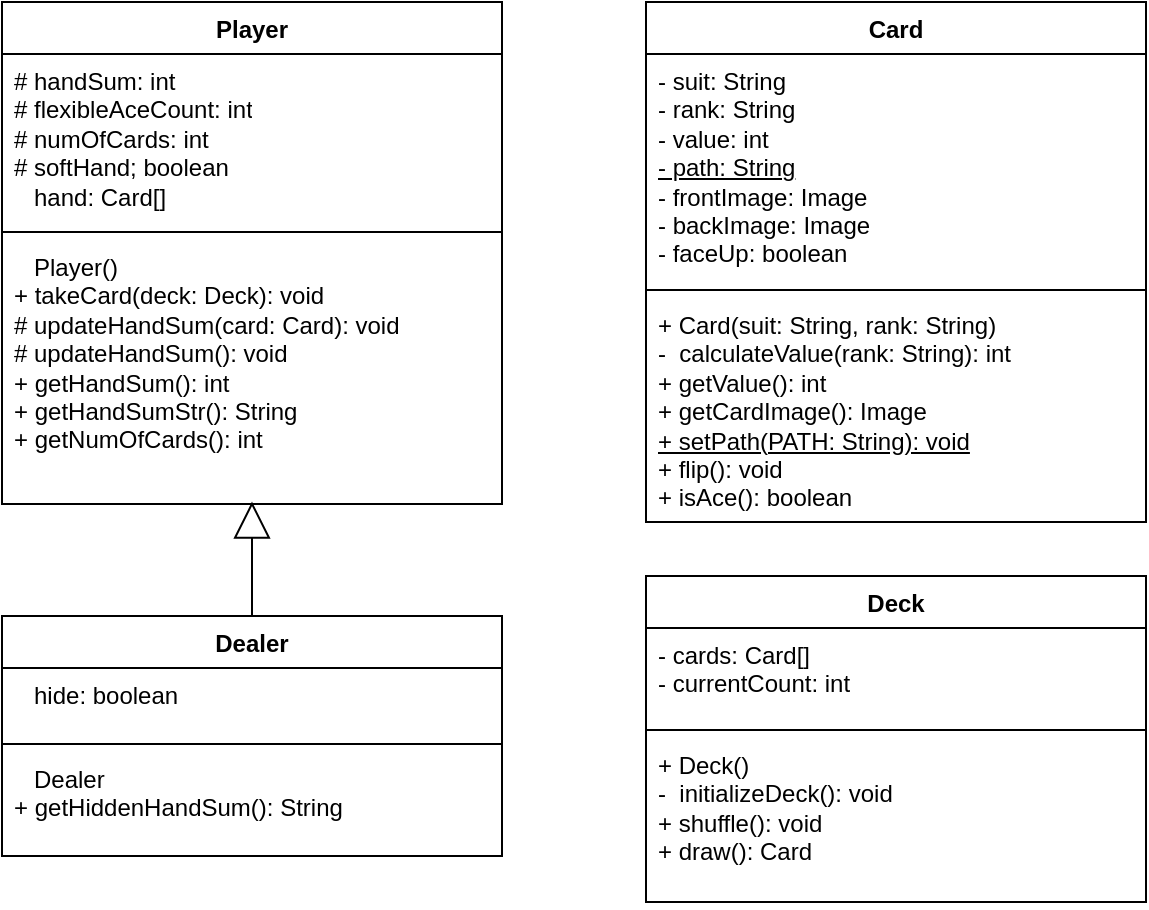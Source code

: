 <mxfile version="21.5.0" type="github">
  <diagram id="C5RBs43oDa-KdzZeNtuy" name="Page-1">
    <mxGraphModel dx="1176" dy="502" grid="0" gridSize="10" guides="1" tooltips="1" connect="1" arrows="1" fold="1" page="1" pageScale="1" pageWidth="827" pageHeight="1169" math="0" shadow="0">
      <root>
        <mxCell id="WIyWlLk6GJQsqaUBKTNV-0" />
        <mxCell id="WIyWlLk6GJQsqaUBKTNV-1" parent="WIyWlLk6GJQsqaUBKTNV-0" />
        <mxCell id="pOo4DCoxOqDHQJTuq7mG-2" value="Card" style="swimlane;fontStyle=1;align=center;verticalAlign=top;childLayout=stackLayout;horizontal=1;startSize=26;horizontalStack=0;resizeParent=1;resizeParentMax=0;resizeLast=0;collapsible=1;marginBottom=0;whiteSpace=wrap;html=1;" parent="WIyWlLk6GJQsqaUBKTNV-1" vertex="1">
          <mxGeometry x="452" y="28" width="250" height="260" as="geometry" />
        </mxCell>
        <mxCell id="pOo4DCoxOqDHQJTuq7mG-3" value="- suit: String&lt;br&gt;- rank: String&lt;br&gt;- value: int&lt;br&gt;&lt;u&gt;- path: String&lt;/u&gt;&lt;br&gt;- frontImage: Image&lt;br&gt;- backImage: Image&lt;br&gt;- faceUp: boolean" style="text;strokeColor=none;fillColor=none;align=left;verticalAlign=top;spacingLeft=4;spacingRight=4;overflow=hidden;rotatable=0;points=[[0,0.5],[1,0.5]];portConstraint=eastwest;whiteSpace=wrap;html=1;" parent="pOo4DCoxOqDHQJTuq7mG-2" vertex="1">
          <mxGeometry y="26" width="250" height="114" as="geometry" />
        </mxCell>
        <mxCell id="pOo4DCoxOqDHQJTuq7mG-4" value="" style="line;strokeWidth=1;fillColor=none;align=left;verticalAlign=middle;spacingTop=-1;spacingLeft=3;spacingRight=3;rotatable=0;labelPosition=right;points=[];portConstraint=eastwest;strokeColor=inherit;" parent="pOo4DCoxOqDHQJTuq7mG-2" vertex="1">
          <mxGeometry y="140" width="250" height="8" as="geometry" />
        </mxCell>
        <mxCell id="pOo4DCoxOqDHQJTuq7mG-5" value="+ Card(suit: String, rank: String)&lt;br&gt;-&amp;nbsp; calculateValue(rank: String): int&lt;br&gt;+ getValue(): int&lt;br&gt;+ getCardImage(): Image&lt;br&gt;&lt;u&gt;+ setPath(PATH: String): void&lt;/u&gt;&lt;br&gt;+ flip(): void&lt;br&gt;+ isAce(): boolean" style="text;strokeColor=none;fillColor=none;align=left;verticalAlign=top;spacingLeft=4;spacingRight=4;overflow=hidden;rotatable=0;points=[[0,0.5],[1,0.5]];portConstraint=eastwest;whiteSpace=wrap;html=1;" parent="pOo4DCoxOqDHQJTuq7mG-2" vertex="1">
          <mxGeometry y="148" width="250" height="112" as="geometry" />
        </mxCell>
        <mxCell id="pOo4DCoxOqDHQJTuq7mG-6" value="Deck" style="swimlane;fontStyle=1;align=center;verticalAlign=top;childLayout=stackLayout;horizontal=1;startSize=26;horizontalStack=0;resizeParent=1;resizeParentMax=0;resizeLast=0;collapsible=1;marginBottom=0;whiteSpace=wrap;html=1;" parent="WIyWlLk6GJQsqaUBKTNV-1" vertex="1">
          <mxGeometry x="452" y="315" width="250" height="163" as="geometry" />
        </mxCell>
        <mxCell id="pOo4DCoxOqDHQJTuq7mG-7" value="&lt;div&gt;&lt;span style=&quot;background-color: initial;&quot;&gt;- cards: Card[]&lt;/span&gt;&lt;br&gt;&lt;/div&gt;&lt;div&gt;- currentCount: int&lt;/div&gt;" style="text;strokeColor=none;fillColor=none;align=left;verticalAlign=top;spacingLeft=4;spacingRight=4;overflow=hidden;rotatable=0;points=[[0,0.5],[1,0.5]];portConstraint=eastwest;whiteSpace=wrap;html=1;" parent="pOo4DCoxOqDHQJTuq7mG-6" vertex="1">
          <mxGeometry y="26" width="250" height="47" as="geometry" />
        </mxCell>
        <mxCell id="pOo4DCoxOqDHQJTuq7mG-8" value="" style="line;strokeWidth=1;fillColor=none;align=left;verticalAlign=middle;spacingTop=-1;spacingLeft=3;spacingRight=3;rotatable=0;labelPosition=right;points=[];portConstraint=eastwest;strokeColor=inherit;" parent="pOo4DCoxOqDHQJTuq7mG-6" vertex="1">
          <mxGeometry y="73" width="250" height="8" as="geometry" />
        </mxCell>
        <mxCell id="pOo4DCoxOqDHQJTuq7mG-9" value="&lt;div&gt;&lt;span style=&quot;background-color: initial;&quot;&gt;+ Deck()&lt;/span&gt;&lt;br&gt;&lt;/div&gt;&lt;div&gt;-&amp;nbsp; initializeDeck(): void&lt;/div&gt;&lt;div&gt;+ shuffle(): void&lt;/div&gt;&lt;div&gt;+ draw(): Card&lt;/div&gt;&lt;div&gt;&lt;br&gt;&lt;/div&gt;" style="text;strokeColor=none;fillColor=none;align=left;verticalAlign=top;spacingLeft=4;spacingRight=4;overflow=hidden;rotatable=0;points=[[0,0.5],[1,0.5]];portConstraint=eastwest;whiteSpace=wrap;html=1;" parent="pOo4DCoxOqDHQJTuq7mG-6" vertex="1">
          <mxGeometry y="81" width="250" height="82" as="geometry" />
        </mxCell>
        <mxCell id="pOo4DCoxOqDHQJTuq7mG-10" value="Player" style="swimlane;fontStyle=1;align=center;verticalAlign=top;childLayout=stackLayout;horizontal=1;startSize=26;horizontalStack=0;resizeParent=1;resizeParentMax=0;resizeLast=0;collapsible=1;marginBottom=0;whiteSpace=wrap;html=1;" parent="WIyWlLk6GJQsqaUBKTNV-1" vertex="1">
          <mxGeometry x="130" y="28" width="250" height="251" as="geometry" />
        </mxCell>
        <mxCell id="pOo4DCoxOqDHQJTuq7mG-11" value="&lt;div&gt;&lt;span style=&quot;background-color: initial;&quot;&gt;# handSum: int&lt;/span&gt;&lt;br&gt;&lt;/div&gt;&lt;div&gt;# flexibleAceCount: int&lt;/div&gt;&lt;div&gt;# numOfCards: int&lt;/div&gt;&lt;div&gt;# softHand; boolean&lt;/div&gt;&lt;div&gt;&amp;nbsp; &amp;nbsp;hand: Card[]&lt;/div&gt;&lt;div&gt;&lt;br&gt;&lt;/div&gt;" style="text;strokeColor=none;fillColor=none;align=left;verticalAlign=top;spacingLeft=4;spacingRight=4;overflow=hidden;rotatable=0;points=[[0,0.5],[1,0.5]];portConstraint=eastwest;whiteSpace=wrap;html=1;" parent="pOo4DCoxOqDHQJTuq7mG-10" vertex="1">
          <mxGeometry y="26" width="250" height="85" as="geometry" />
        </mxCell>
        <mxCell id="pOo4DCoxOqDHQJTuq7mG-12" value="" style="line;strokeWidth=1;fillColor=none;align=left;verticalAlign=middle;spacingTop=-1;spacingLeft=3;spacingRight=3;rotatable=0;labelPosition=right;points=[];portConstraint=eastwest;strokeColor=inherit;" parent="pOo4DCoxOqDHQJTuq7mG-10" vertex="1">
          <mxGeometry y="111" width="250" height="8" as="geometry" />
        </mxCell>
        <mxCell id="pOo4DCoxOqDHQJTuq7mG-13" value="&lt;div&gt;&lt;span style=&quot;background-color: initial;&quot;&gt;&amp;nbsp; &amp;nbsp;Player()&lt;/span&gt;&lt;br&gt;&lt;/div&gt;&lt;div&gt;+ takeCard(deck: Deck): void&lt;/div&gt;&lt;div&gt;# updateHandSum(card: Card): void&lt;/div&gt;&lt;div&gt;# updateHandSum(): void&lt;/div&gt;&lt;div&gt;+ getHandSum(): int&lt;/div&gt;&lt;div&gt;+ getHandSumStr(): String&lt;/div&gt;&lt;div&gt;+ getNumOfCards(): int&lt;/div&gt;&lt;div&gt;&lt;br&gt;&lt;/div&gt;" style="text;strokeColor=none;fillColor=none;align=left;verticalAlign=top;spacingLeft=4;spacingRight=4;overflow=hidden;rotatable=0;points=[[0,0.5],[1,0.5]];portConstraint=eastwest;whiteSpace=wrap;html=1;" parent="pOo4DCoxOqDHQJTuq7mG-10" vertex="1">
          <mxGeometry y="119" width="250" height="132" as="geometry" />
        </mxCell>
        <mxCell id="pOo4DCoxOqDHQJTuq7mG-14" value="Dealer" style="swimlane;fontStyle=1;align=center;verticalAlign=top;childLayout=stackLayout;horizontal=1;startSize=26;horizontalStack=0;resizeParent=1;resizeParentMax=0;resizeLast=0;collapsible=1;marginBottom=0;whiteSpace=wrap;html=1;" parent="WIyWlLk6GJQsqaUBKTNV-1" vertex="1">
          <mxGeometry x="130" y="335" width="250" height="120" as="geometry" />
        </mxCell>
        <mxCell id="pOo4DCoxOqDHQJTuq7mG-15" value="&lt;div&gt;&amp;nbsp; &amp;nbsp;hide: boolean&lt;/div&gt;&lt;div&gt;&lt;br&gt;&lt;/div&gt;" style="text;strokeColor=none;fillColor=none;align=left;verticalAlign=top;spacingLeft=4;spacingRight=4;overflow=hidden;rotatable=0;points=[[0,0.5],[1,0.5]];portConstraint=eastwest;whiteSpace=wrap;html=1;" parent="pOo4DCoxOqDHQJTuq7mG-14" vertex="1">
          <mxGeometry y="26" width="250" height="34" as="geometry" />
        </mxCell>
        <mxCell id="pOo4DCoxOqDHQJTuq7mG-16" value="" style="line;strokeWidth=1;fillColor=none;align=left;verticalAlign=middle;spacingTop=-1;spacingLeft=3;spacingRight=3;rotatable=0;labelPosition=right;points=[];portConstraint=eastwest;strokeColor=inherit;" parent="pOo4DCoxOqDHQJTuq7mG-14" vertex="1">
          <mxGeometry y="60" width="250" height="8" as="geometry" />
        </mxCell>
        <mxCell id="pOo4DCoxOqDHQJTuq7mG-17" value="&lt;div&gt;&amp;nbsp; &amp;nbsp;Dealer&lt;/div&gt;&lt;div&gt;+ getHiddenHandSum(): String&lt;/div&gt;" style="text;strokeColor=none;fillColor=none;align=left;verticalAlign=top;spacingLeft=4;spacingRight=4;overflow=hidden;rotatable=0;points=[[0,0.5],[1,0.5]];portConstraint=eastwest;whiteSpace=wrap;html=1;" parent="pOo4DCoxOqDHQJTuq7mG-14" vertex="1">
          <mxGeometry y="68" width="250" height="52" as="geometry" />
        </mxCell>
        <mxCell id="pOo4DCoxOqDHQJTuq7mG-19" value="" style="endArrow=block;endSize=16;endFill=0;html=1;rounded=0;exitX=0.5;exitY=0;exitDx=0;exitDy=0;exitPerimeter=0;entryX=0.5;entryY=0.991;entryDx=0;entryDy=0;entryPerimeter=0;" parent="WIyWlLk6GJQsqaUBKTNV-1" source="pOo4DCoxOqDHQJTuq7mG-14" target="pOo4DCoxOqDHQJTuq7mG-13" edge="1">
          <mxGeometry width="160" relative="1" as="geometry">
            <mxPoint x="264" y="740" as="sourcePoint" />
            <mxPoint x="252" y="278" as="targetPoint" />
            <Array as="points" />
          </mxGeometry>
        </mxCell>
      </root>
    </mxGraphModel>
  </diagram>
</mxfile>
